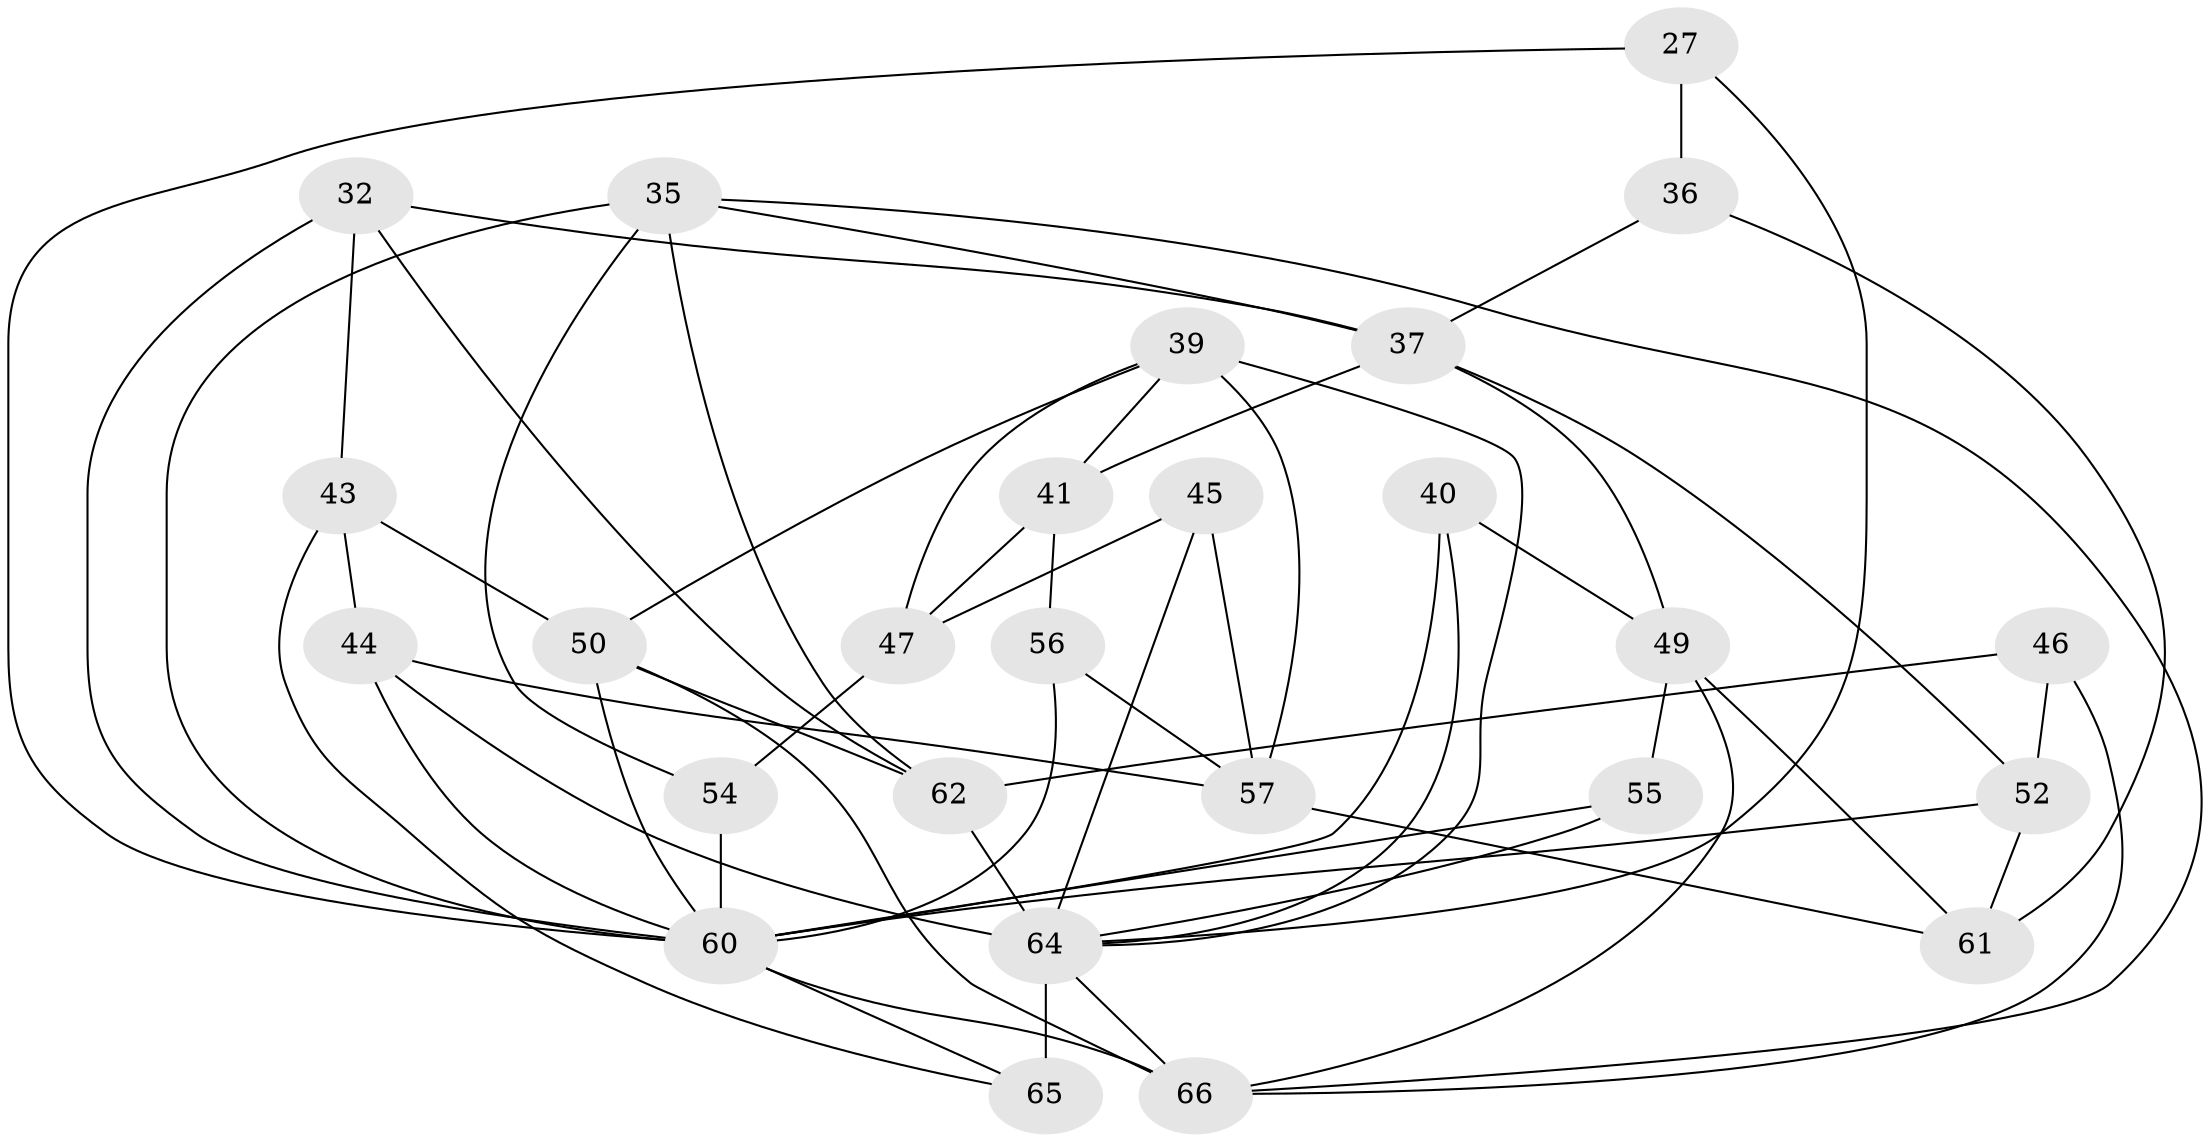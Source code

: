 // original degree distribution, {4: 1.0}
// Generated by graph-tools (version 1.1) at 2025/03/03/04/25 22:03:10]
// undirected, 26 vertices, 59 edges
graph export_dot {
graph [start="1"]
  node [color=gray90,style=filled];
  27 [super="+19"];
  32 [super="+25"];
  35 [super="+28"];
  36;
  37 [super="+24+14"];
  39 [super="+30"];
  40;
  41 [super="+10"];
  43;
  44 [super="+29"];
  45;
  46;
  47 [super="+23"];
  49 [super="+1+34"];
  50 [super="+22"];
  52;
  54 [super="+7"];
  55;
  56;
  57 [super="+18"];
  60 [super="+48+51"];
  61;
  62 [super="+8+42"];
  64 [super="+63+38"];
  65 [super="+31+53"];
  66 [super="+59+58"];
  27 -- 36 [weight=2];
  27 -- 60 [weight=2];
  27 -- 64 [weight=2];
  32 -- 37 [weight=2];
  32 -- 62;
  32 -- 60 [weight=2];
  32 -- 43;
  35 -- 54 [weight=2];
  35 -- 62;
  35 -- 60;
  35 -- 66;
  35 -- 37;
  36 -- 37;
  36 -- 61;
  37 -- 49 [weight=2];
  37 -- 41;
  37 -- 52;
  39 -- 41;
  39 -- 57;
  39 -- 64 [weight=2];
  39 -- 50;
  39 -- 47;
  40 -- 49;
  40 -- 60 [weight=2];
  40 -- 64;
  41 -- 56 [weight=2];
  41 -- 47 [weight=2];
  43 -- 50;
  43 -- 65;
  43 -- 44;
  44 -- 57;
  44 -- 60;
  44 -- 64 [weight=3];
  45 -- 57 [weight=2];
  45 -- 47;
  45 -- 64;
  46 -- 52;
  46 -- 62;
  46 -- 66 [weight=2];
  47 -- 54 [weight=2];
  49 -- 61;
  49 -- 55;
  49 -- 66 [weight=3];
  50 -- 62 [weight=2];
  50 -- 60;
  50 -- 66;
  52 -- 61;
  52 -- 60;
  54 -- 60 [weight=2];
  55 -- 60 [weight=2];
  55 -- 64;
  56 -- 57;
  56 -- 60;
  57 -- 61;
  60 -- 65;
  60 -- 66 [weight=4];
  62 -- 64 [weight=3];
  64 -- 65 [weight=6];
  64 -- 66 [weight=3];
}
